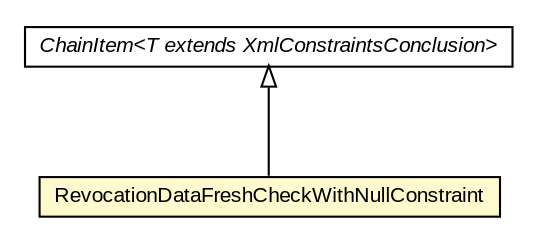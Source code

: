 #!/usr/local/bin/dot
#
# Class diagram 
# Generated by UMLGraph version R5_6-24-gf6e263 (http://www.umlgraph.org/)
#

digraph G {
	edge [fontname="arial",fontsize=10,labelfontname="arial",labelfontsize=10];
	node [fontname="arial",fontsize=10,shape=plaintext];
	nodesep=0.25;
	ranksep=0.5;
	// eu.europa.esig.dss.validation.process.ChainItem<T extends eu.europa.esig.dss.jaxb.detailedreport.XmlConstraintsConclusion>
	c577397 [label=<<table title="eu.europa.esig.dss.validation.process.ChainItem" border="0" cellborder="1" cellspacing="0" cellpadding="2" port="p" href="../../../../ChainItem.html">
		<tr><td><table border="0" cellspacing="0" cellpadding="1">
<tr><td align="center" balign="center"><font face="arial italic"> ChainItem&lt;T extends XmlConstraintsConclusion&gt; </font></td></tr>
		</table></td></tr>
		</table>>, URL="../../../../ChainItem.html", fontname="arial", fontcolor="black", fontsize=10.0];
	// eu.europa.esig.dss.validation.process.bbb.xcv.rfc.checks.RevocationDataFreshCheckWithNullConstraint
	c577448 [label=<<table title="eu.europa.esig.dss.validation.process.bbb.xcv.rfc.checks.RevocationDataFreshCheckWithNullConstraint" border="0" cellborder="1" cellspacing="0" cellpadding="2" port="p" bgcolor="lemonChiffon" href="./RevocationDataFreshCheckWithNullConstraint.html">
		<tr><td><table border="0" cellspacing="0" cellpadding="1">
<tr><td align="center" balign="center"> RevocationDataFreshCheckWithNullConstraint </td></tr>
		</table></td></tr>
		</table>>, URL="./RevocationDataFreshCheckWithNullConstraint.html", fontname="arial", fontcolor="black", fontsize=10.0];
	//eu.europa.esig.dss.validation.process.bbb.xcv.rfc.checks.RevocationDataFreshCheckWithNullConstraint extends eu.europa.esig.dss.validation.process.ChainItem<eu.europa.esig.dss.jaxb.detailedreport.XmlRFC>
	c577397:p -> c577448:p [dir=back,arrowtail=empty];
}

